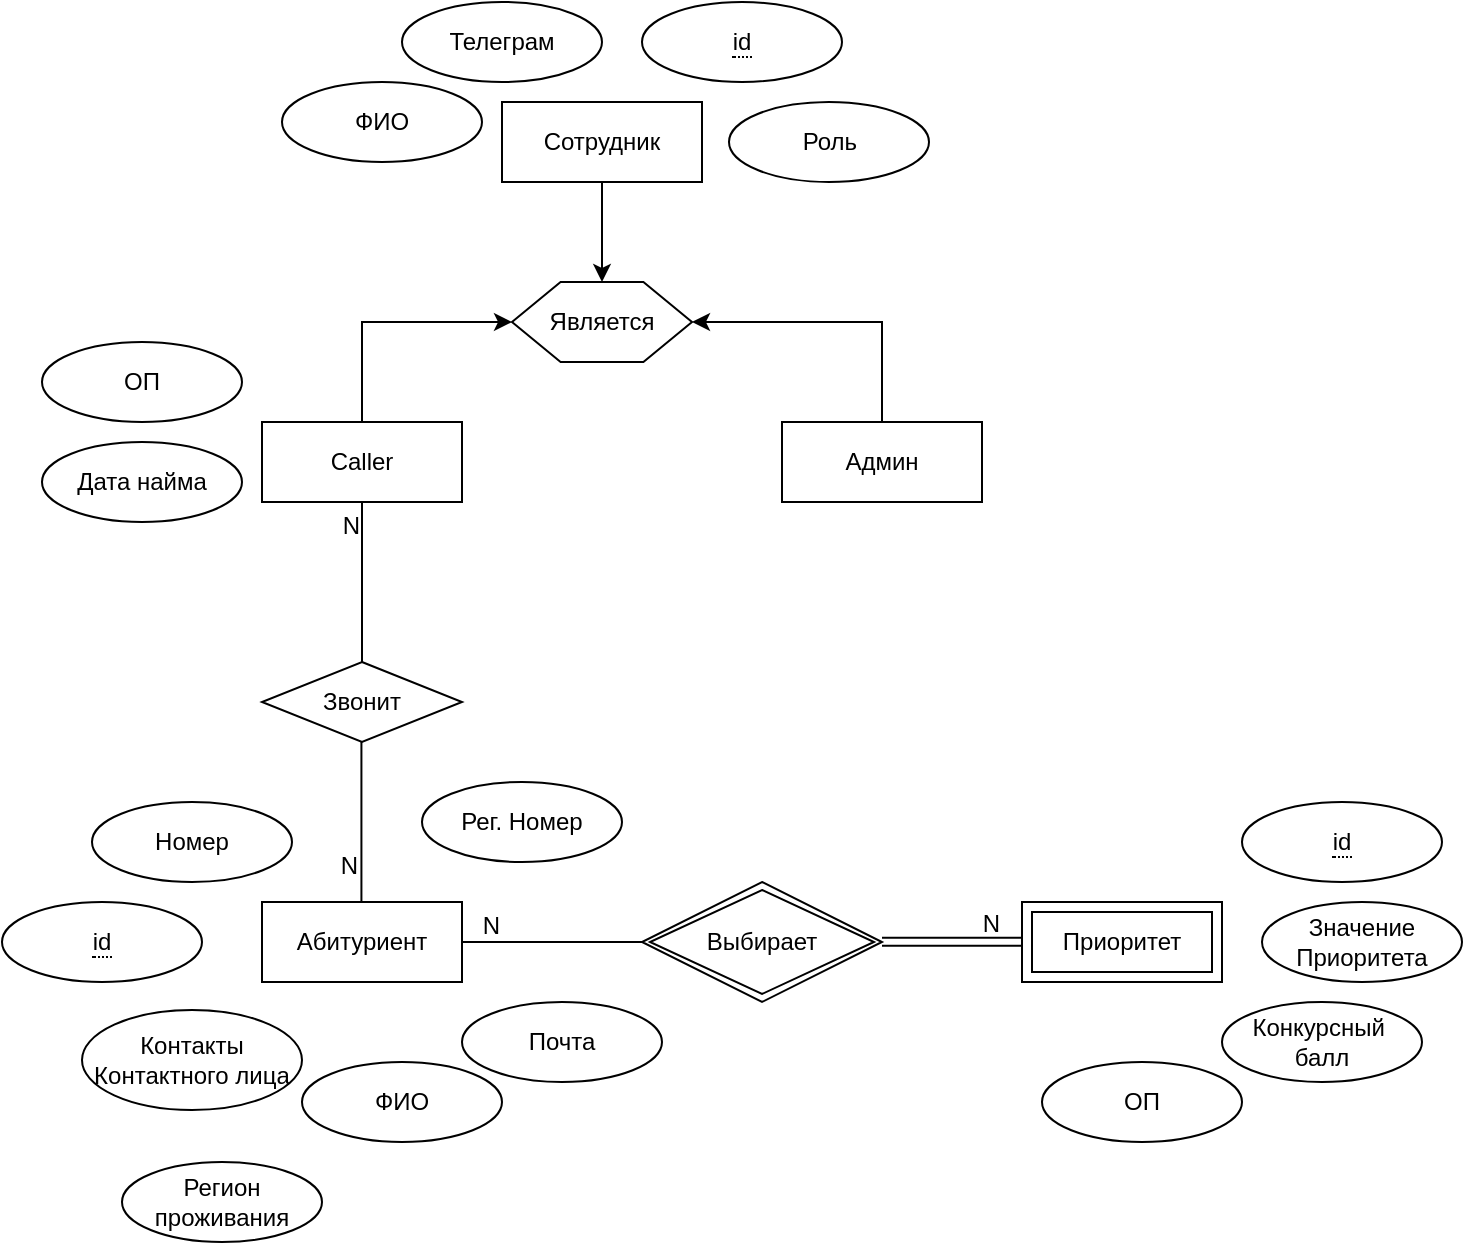 <mxfile version="24.8.3">
  <diagram name="Страница — 1" id="VQgUtAE3xBim7ZMWFobs">
    <mxGraphModel dx="434" dy="236" grid="1" gridSize="10" guides="1" tooltips="1" connect="1" arrows="1" fold="1" page="1" pageScale="1" pageWidth="827" pageHeight="1169" math="0" shadow="0">
      <root>
        <mxCell id="0" />
        <mxCell id="1" parent="0" />
        <mxCell id="mtG67l30kHN1u1jISG1V-3" value="&lt;span style=&quot;border-bottom: 1px dotted&quot;&gt;id&lt;/span&gt;" style="ellipse;whiteSpace=wrap;html=1;align=center;" vertex="1" parent="1">
          <mxGeometry x="50" y="480" width="100" height="40" as="geometry" />
        </mxCell>
        <mxCell id="mtG67l30kHN1u1jISG1V-12" value="Звонит" style="shape=rhombus;perimeter=rhombusPerimeter;whiteSpace=wrap;html=1;align=center;" vertex="1" parent="1">
          <mxGeometry x="180" y="360" width="100" height="40" as="geometry" />
        </mxCell>
        <mxCell id="mtG67l30kHN1u1jISG1V-13" value="" style="endArrow=none;html=1;rounded=0;entryX=0.5;entryY=1;entryDx=0;entryDy=0;" edge="1" parent="1">
          <mxGeometry relative="1" as="geometry">
            <mxPoint x="230" y="360" as="sourcePoint" />
            <mxPoint x="230" y="280" as="targetPoint" />
          </mxGeometry>
        </mxCell>
        <mxCell id="mtG67l30kHN1u1jISG1V-14" value="N" style="resizable=0;html=1;whiteSpace=wrap;align=right;verticalAlign=bottom;" connectable="0" vertex="1" parent="mtG67l30kHN1u1jISG1V-13">
          <mxGeometry x="1" relative="1" as="geometry">
            <mxPoint y="20" as="offset" />
          </mxGeometry>
        </mxCell>
        <mxCell id="mtG67l30kHN1u1jISG1V-16" value="" style="endArrow=none;html=1;rounded=0;entryX=0.5;entryY=1;entryDx=0;entryDy=0;" edge="1" parent="1">
          <mxGeometry relative="1" as="geometry">
            <mxPoint x="229.71" y="480" as="sourcePoint" />
            <mxPoint x="229.71" y="400" as="targetPoint" />
          </mxGeometry>
        </mxCell>
        <mxCell id="mtG67l30kHN1u1jISG1V-17" value="N" style="resizable=0;html=1;whiteSpace=wrap;align=right;verticalAlign=bottom;" connectable="0" vertex="1" parent="mtG67l30kHN1u1jISG1V-16">
          <mxGeometry x="1" relative="1" as="geometry">
            <mxPoint y="70" as="offset" />
          </mxGeometry>
        </mxCell>
        <mxCell id="mtG67l30kHN1u1jISG1V-20" value="Приоритет" style="shape=ext;margin=3;double=1;whiteSpace=wrap;html=1;align=center;" vertex="1" parent="1">
          <mxGeometry x="560" y="480" width="100" height="40" as="geometry" />
        </mxCell>
        <mxCell id="mtG67l30kHN1u1jISG1V-64" style="edgeStyle=orthogonalEdgeStyle;rounded=0;orthogonalLoop=1;jettySize=auto;html=1;entryX=1;entryY=0.5;entryDx=0;entryDy=0;exitX=0.5;exitY=0;exitDx=0;exitDy=0;" edge="1" parent="1" source="mtG67l30kHN1u1jISG1V-22" target="mtG67l30kHN1u1jISG1V-54">
          <mxGeometry relative="1" as="geometry" />
        </mxCell>
        <mxCell id="mtG67l30kHN1u1jISG1V-22" value="Админ" style="whiteSpace=wrap;html=1;align=center;" vertex="1" parent="1">
          <mxGeometry x="440" y="240" width="100" height="40" as="geometry" />
        </mxCell>
        <mxCell id="mtG67l30kHN1u1jISG1V-63" style="edgeStyle=orthogonalEdgeStyle;rounded=0;orthogonalLoop=1;jettySize=auto;html=1;exitX=0.5;exitY=0;exitDx=0;exitDy=0;entryX=0;entryY=0.5;entryDx=0;entryDy=0;" edge="1" parent="1" source="mtG67l30kHN1u1jISG1V-23" target="mtG67l30kHN1u1jISG1V-54">
          <mxGeometry relative="1" as="geometry" />
        </mxCell>
        <mxCell id="mtG67l30kHN1u1jISG1V-23" value="Caller" style="whiteSpace=wrap;html=1;align=center;" vertex="1" parent="1">
          <mxGeometry x="180" y="240" width="100" height="40" as="geometry" />
        </mxCell>
        <mxCell id="mtG67l30kHN1u1jISG1V-24" value="Абитуриент" style="whiteSpace=wrap;html=1;align=center;" vertex="1" parent="1">
          <mxGeometry x="180" y="480" width="100" height="40" as="geometry" />
        </mxCell>
        <mxCell id="mtG67l30kHN1u1jISG1V-25" value="" style="shape=link;html=1;rounded=0;exitX=1;exitY=0.5;exitDx=0;exitDy=0;" edge="1" parent="1">
          <mxGeometry relative="1" as="geometry">
            <mxPoint x="490" y="499.88" as="sourcePoint" />
            <mxPoint x="560" y="499.88" as="targetPoint" />
          </mxGeometry>
        </mxCell>
        <mxCell id="mtG67l30kHN1u1jISG1V-27" value="N" style="resizable=0;html=1;whiteSpace=wrap;align=right;verticalAlign=bottom;" connectable="0" vertex="1" parent="mtG67l30kHN1u1jISG1V-25">
          <mxGeometry x="1" relative="1" as="geometry">
            <mxPoint x="-10" as="offset" />
          </mxGeometry>
        </mxCell>
        <mxCell id="mtG67l30kHN1u1jISG1V-28" value="Выбирает" style="shape=rhombus;double=1;perimeter=rhombusPerimeter;whiteSpace=wrap;html=1;align=center;" vertex="1" parent="1">
          <mxGeometry x="370" y="470" width="120" height="60" as="geometry" />
        </mxCell>
        <mxCell id="mtG67l30kHN1u1jISG1V-33" value="ФИО" style="ellipse;whiteSpace=wrap;html=1;align=center;" vertex="1" parent="1">
          <mxGeometry x="190" y="70" width="100" height="40" as="geometry" />
        </mxCell>
        <mxCell id="mtG67l30kHN1u1jISG1V-38" value="ОП" style="ellipse;whiteSpace=wrap;html=1;align=center;" vertex="1" parent="1">
          <mxGeometry x="570" y="560" width="100" height="40" as="geometry" />
        </mxCell>
        <mxCell id="mtG67l30kHN1u1jISG1V-39" value="Конкурсный&amp;nbsp;&lt;div&gt;балл&lt;/div&gt;" style="ellipse;whiteSpace=wrap;html=1;align=center;" vertex="1" parent="1">
          <mxGeometry x="660" y="530" width="100" height="40" as="geometry" />
        </mxCell>
        <mxCell id="mtG67l30kHN1u1jISG1V-40" value="Значение&lt;div&gt;Приоритета&lt;/div&gt;" style="ellipse;whiteSpace=wrap;html=1;align=center;" vertex="1" parent="1">
          <mxGeometry x="680" y="480" width="100" height="40" as="geometry" />
        </mxCell>
        <mxCell id="mtG67l30kHN1u1jISG1V-41" value="&lt;span style=&quot;border-bottom: 1px dotted&quot;&gt;id&lt;/span&gt;" style="ellipse;whiteSpace=wrap;html=1;align=center;" vertex="1" parent="1">
          <mxGeometry x="670" y="430" width="100" height="40" as="geometry" />
        </mxCell>
        <mxCell id="mtG67l30kHN1u1jISG1V-42" value="Контакты&lt;div&gt;Контактного лица&lt;/div&gt;" style="ellipse;whiteSpace=wrap;html=1;align=center;" vertex="1" parent="1">
          <mxGeometry x="90" y="534" width="110" height="50" as="geometry" />
        </mxCell>
        <mxCell id="mtG67l30kHN1u1jISG1V-43" value="ФИО" style="ellipse;whiteSpace=wrap;html=1;align=center;" vertex="1" parent="1">
          <mxGeometry x="200" y="560" width="100" height="40" as="geometry" />
        </mxCell>
        <mxCell id="mtG67l30kHN1u1jISG1V-44" value="Почта" style="ellipse;whiteSpace=wrap;html=1;align=center;" vertex="1" parent="1">
          <mxGeometry x="280" y="530" width="100" height="40" as="geometry" />
        </mxCell>
        <mxCell id="mtG67l30kHN1u1jISG1V-45" value="Номер" style="ellipse;whiteSpace=wrap;html=1;align=center;" vertex="1" parent="1">
          <mxGeometry x="95" y="430" width="100" height="40" as="geometry" />
        </mxCell>
        <mxCell id="mtG67l30kHN1u1jISG1V-46" value="Рег. Номер" style="ellipse;whiteSpace=wrap;html=1;align=center;" vertex="1" parent="1">
          <mxGeometry x="260" y="420" width="100" height="40" as="geometry" />
        </mxCell>
        <mxCell id="mtG67l30kHN1u1jISG1V-47" value="Регион проживания" style="ellipse;whiteSpace=wrap;html=1;align=center;" vertex="1" parent="1">
          <mxGeometry x="110" y="610" width="100" height="40" as="geometry" />
        </mxCell>
        <mxCell id="mtG67l30kHN1u1jISG1V-48" value="Телеграм" style="ellipse;whiteSpace=wrap;html=1;align=center;" vertex="1" parent="1">
          <mxGeometry x="250" y="30" width="100" height="40" as="geometry" />
        </mxCell>
        <mxCell id="mtG67l30kHN1u1jISG1V-49" value="Роль" style="ellipse;whiteSpace=wrap;html=1;align=center;" vertex="1" parent="1">
          <mxGeometry x="413.5" y="80" width="100" height="40" as="geometry" />
        </mxCell>
        <mxCell id="mtG67l30kHN1u1jISG1V-50" value="Дата найма" style="ellipse;whiteSpace=wrap;html=1;align=center;" vertex="1" parent="1">
          <mxGeometry x="70" y="250" width="100" height="40" as="geometry" />
        </mxCell>
        <mxCell id="mtG67l30kHN1u1jISG1V-51" value="ОП" style="ellipse;whiteSpace=wrap;html=1;align=center;" vertex="1" parent="1">
          <mxGeometry x="70" y="200" width="100" height="40" as="geometry" />
        </mxCell>
        <mxCell id="mtG67l30kHN1u1jISG1V-52" value="&lt;span style=&quot;border-bottom: 1px dotted&quot;&gt;id&lt;/span&gt;" style="ellipse;whiteSpace=wrap;html=1;align=center;" vertex="1" parent="1">
          <mxGeometry x="370" y="30" width="100" height="40" as="geometry" />
        </mxCell>
        <mxCell id="mtG67l30kHN1u1jISG1V-59" style="edgeStyle=orthogonalEdgeStyle;rounded=0;orthogonalLoop=1;jettySize=auto;html=1;entryX=0.5;entryY=0;entryDx=0;entryDy=0;" edge="1" parent="1" source="mtG67l30kHN1u1jISG1V-53" target="mtG67l30kHN1u1jISG1V-54">
          <mxGeometry relative="1" as="geometry" />
        </mxCell>
        <mxCell id="mtG67l30kHN1u1jISG1V-53" value="Сотрудник" style="whiteSpace=wrap;html=1;align=center;" vertex="1" parent="1">
          <mxGeometry x="300" y="80" width="100" height="40" as="geometry" />
        </mxCell>
        <mxCell id="mtG67l30kHN1u1jISG1V-56" value="" style="group" vertex="1" connectable="0" parent="1">
          <mxGeometry x="305" y="170" width="90" height="40" as="geometry" />
        </mxCell>
        <mxCell id="mtG67l30kHN1u1jISG1V-54" value="" style="verticalLabelPosition=bottom;verticalAlign=top;html=1;shape=hexagon;perimeter=hexagonPerimeter2;arcSize=6;size=0.27;" vertex="1" parent="mtG67l30kHN1u1jISG1V-56">
          <mxGeometry width="90" height="40" as="geometry" />
        </mxCell>
        <mxCell id="mtG67l30kHN1u1jISG1V-55" value="Является" style="text;html=1;align=center;verticalAlign=middle;whiteSpace=wrap;rounded=0;" vertex="1" parent="mtG67l30kHN1u1jISG1V-56">
          <mxGeometry x="18" y="10" width="54" height="20" as="geometry" />
        </mxCell>
        <mxCell id="mtG67l30kHN1u1jISG1V-60" style="edgeStyle=orthogonalEdgeStyle;rounded=0;orthogonalLoop=1;jettySize=auto;html=1;exitX=0;exitY=0.75;exitDx=0;exitDy=0;entryX=0;entryY=0.75;entryDx=0;entryDy=0;" edge="1" parent="mtG67l30kHN1u1jISG1V-56" source="mtG67l30kHN1u1jISG1V-54" target="mtG67l30kHN1u1jISG1V-54">
          <mxGeometry relative="1" as="geometry" />
        </mxCell>
        <mxCell id="mtG67l30kHN1u1jISG1V-66" value="" style="endArrow=none;html=1;rounded=0;entryX=0;entryY=0.5;entryDx=0;entryDy=0;" edge="1" parent="1" target="mtG67l30kHN1u1jISG1V-28">
          <mxGeometry relative="1" as="geometry">
            <mxPoint x="280" y="500" as="sourcePoint" />
            <mxPoint x="440" y="500" as="targetPoint" />
          </mxGeometry>
        </mxCell>
        <mxCell id="mtG67l30kHN1u1jISG1V-67" value="N" style="resizable=0;html=1;whiteSpace=wrap;align=right;verticalAlign=bottom;" connectable="0" vertex="1" parent="mtG67l30kHN1u1jISG1V-66">
          <mxGeometry x="1" relative="1" as="geometry">
            <mxPoint x="-70" as="offset" />
          </mxGeometry>
        </mxCell>
      </root>
    </mxGraphModel>
  </diagram>
</mxfile>
